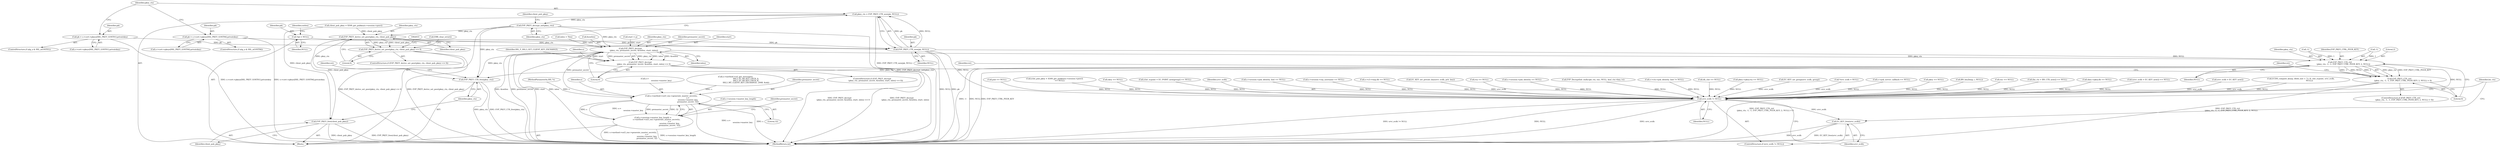 digraph "0_openssl_3c66a669dfc7b3792f7af0758ea26fe8502ce70c@pointer" {
"1002003" [label="(Call,pkey_ctx = EVP_PKEY_CTX_new(pk, NULL))"];
"1002005" [label="(Call,EVP_PKEY_CTX_new(pk, NULL))"];
"1001992" [label="(Call,pk = s->cert->pkeys[SSL_PKEY_GOST01].privatekey)"];
"1001976" [label="(Call,pk = s->cert->pkeys[SSL_PKEY_GOST94].privatekey)"];
"1001947" [label="(Call,*pk = NULL)"];
"1002008" [label="(Call,EVP_PKEY_decrypt_init(pkey_ctx))"];
"1002023" [label="(Call,EVP_PKEY_derive_set_peer(pkey_ctx, client_pub_pkey))"];
"1002022" [label="(Call,EVP_PKEY_derive_set_peer(pkey_ctx, client_pub_pkey) <= 0)"];
"1002064" [label="(Call,EVP_PKEY_decrypt\n            (pkey_ctx, premaster_secret, &outlen, start, inlen))"];
"1002063" [label="(Call,EVP_PKEY_decrypt\n            (pkey_ctx, premaster_secret, &outlen, start, inlen) <= 0)"];
"1002083" [label="(Call,s->method->ssl3_enc->generate_master_secret(s,\n                                                        s->\n                                                        session->master_key,\n                                                        premaster_secret, 32))"];
"1002077" [label="(Call,s->session->master_key_length =\n            s->method->ssl3_enc->generate_master_secret(s,\n                                                        s->\n                                                        session->master_key,\n                                                        premaster_secret, 32))"];
"1002098" [label="(Call,EVP_PKEY_CTX_ctrl\n            (pkey_ctx, -1, -1, EVP_PKEY_CTRL_PEER_KEY, 2, NULL))"];
"1002097" [label="(Call,EVP_PKEY_CTX_ctrl\n            (pkey_ctx, -1, -1, EVP_PKEY_CTRL_PEER_KEY, 2, NULL) > 0)"];
"1002118" [label="(Call,EVP_PKEY_CTX_free(pkey_ctx))"];
"1002148" [label="(Call,srvr_ecdh != NULL)"];
"1002151" [label="(Call,EC_KEY_free(srvr_ecdh))"];
"1002116" [label="(Call,EVP_PKEY_free(client_pub_pkey))"];
"1002148" [label="(Call,srvr_ecdh != NULL)"];
"1001988" [label="(ControlStructure,if (alg_a & SSL_aGOST01))"];
"1002025" [label="(Identifier,client_pub_pkey)"];
"1002116" [label="(Call,EVP_PKEY_free(client_pub_pkey))"];
"1002056" [label="(Call,start = p)"];
"1002113" [label="(Identifier,ret)"];
"1002119" [label="(Identifier,pkey_ctx)"];
"1001268" [label="(Call,srvr_ecdh = EC_KEY_new())"];
"1002007" [label="(Identifier,NULL)"];
"1002078" [label="(Call,s->session->master_key_length)"];
"1002065" [label="(Identifier,pkey_ctx)"];
"1001475" [label="(Call,ECDH_compute_key(p, (field_size + 7) / 8, clnt_ecpoint, srvr_ecdh,\n                             NULL))"];
"1002154" [label="(Identifier,bn_ctx)"];
"1002070" [label="(Identifier,inlen)"];
"1002066" [label="(Identifier,premaster_secret)"];
"1002084" [label="(Identifier,s)"];
"1002106" [label="(Identifier,NULL)"];
"1002027" [label="(Call,ERR_clear_error())"];
"1002085" [label="(Call,s->\n                                                        session->master_key)"];
"1001993" [label="(Identifier,pk)"];
"1002117" [label="(Identifier,client_pub_pkey)"];
"1002077" [label="(Call,s->session->master_key_length =\n            s->method->ssl3_enc->generate_master_secret(s,\n                                                        s->\n                                                        session->master_key,\n                                                        premaster_secret, 32))"];
"1002071" [label="(Literal,0)"];
"1001948" [label="(Identifier,pk)"];
"1002091" [label="(Literal,32)"];
"1000730" [label="(Call,pub == NULL)"];
"1001976" [label="(Call,pk = s->cert->pkeys[SSL_PKEY_GOST94].privatekey)"];
"1001364" [label="(Call,(clnt_pub_pkey = X509_get_pubkey(s->session->peer))\n                 == NULL)"];
"1002023" [label="(Call,EVP_PKEY_derive_set_peer(pkey_ctx, client_pub_pkey))"];
"1001994" [label="(Call,s->cert->pkeys[SSL_PKEY_GOST01].privatekey)"];
"1000616" [label="(Call,skey == NULL)"];
"1001949" [label="(Identifier,NULL)"];
"1002099" [label="(Identifier,pkey_ctx)"];
"1001334" [label="(Call,(clnt_ecpoint = EC_POINT_new(group)) == NULL)"];
"1002074" [label="(Identifier,SSL_F_SSL3_GET_CLIENT_KEY_EXCHANGE)"];
"1002149" [label="(Identifier,srvr_ecdh)"];
"1001755" [label="(Call,s->session->psk_identity_hint == NULL)"];
"1002096" [label="(ControlStructure,if (EVP_PKEY_CTX_ctrl\n            (pkey_ctx, -1, -1, EVP_PKEY_CTRL_PEER_KEY, 2, NULL) > 0))"];
"1002109" [label="(Identifier,ret)"];
"1002011" [label="(Identifier,client_pub_pkey)"];
"1002102" [label="(Call,-1)"];
"1001947" [label="(Call,*pk = NULL)"];
"1001895" [label="(Call,s->session->srp_username == NULL)"];
"1002006" [label="(Identifier,pk)"];
"1002104" [label="(Identifier,EVP_PKEY_CTRL_PEER_KEY)"];
"1002062" [label="(ControlStructure,if (EVP_PKEY_decrypt\n            (pkey_ctx, premaster_secret, &outlen, start, inlen) <= 0))"];
"1000649" [label="(Call,s->s3->tmp.dh == NULL)"];
"1001325" [label="(Call,EC_KEY_set_private_key(srvr_ecdh, priv_key))"];
"1001936" [label="(Block,)"];
"1000260" [label="(Call,rsa == NULL)"];
"1001708" [label="(Call,s->session->psk_identity == NULL)"];
"1002083" [label="(Call,s->method->ssl3_enc->generate_master_secret(s,\n                                                        s->\n                                                        session->master_key,\n                                                        premaster_secret, 32))"];
"1002005" [label="(Call,EVP_PKEY_CTX_new(pk, NULL))"];
"1002069" [label="(Identifier,start)"];
"1002150" [label="(Identifier,NULL)"];
"1002059" [label="(Call,inlen = Tlen)"];
"1002100" [label="(Call,-1)"];
"1002026" [label="(Literal,0)"];
"1002163" [label="(MethodReturn,int)"];
"1001064" [label="(Call,EVP_DecryptInit_ex(&ciph_ctx, enc, NULL, kssl_ctx->key, iv))"];
"1002152" [label="(Identifier,srvr_ecdh)"];
"1000186" [label="(Call,s->method->ssl_get_message(s,\n                                   SSL3_ST_SR_KEY_EXCH_A,\n                                   SSL3_ST_SR_KEY_EXCH_B,\n                                   SSL3_MT_CLIENT_KEY_EXCHANGE, 2048, &ok))"];
"1002008" [label="(Call,EVP_PKEY_decrypt_init(pkey_ctx))"];
"1001748" [label="(Call,s->ctx->psk_identity_hint != NULL)"];
"1000704" [label="(Call,dh_clnt == NULL)"];
"1002009" [label="(Identifier,pkey_ctx)"];
"1002024" [label="(Identifier,pkey_ctx)"];
"1002021" [label="(ControlStructure,if (EVP_PKEY_derive_set_peer(pkey_ctx, client_pub_pkey) <= 0))"];
"1000295" [label="(Call,pkey->pkey.rsa == NULL)"];
"1002147" [label="(ControlStructure,if (srvr_ecdh != NULL))"];
"1002067" [label="(Call,&outlen)"];
"1002080" [label="(Identifier,s)"];
"1002063" [label="(Call,EVP_PKEY_decrypt\n            (pkey_ctx, premaster_secret, &outlen, start, inlen) <= 0)"];
"1001992" [label="(Call,pk = s->cert->pkeys[SSL_PKEY_GOST01].privatekey)"];
"1002022" [label="(Call,EVP_PKEY_derive_set_peer(pkey_ctx, client_pub_pkey) <= 0)"];
"1002107" [label="(Literal,0)"];
"1001321" [label="(Call,EC_KEY_set_group(srvr_ecdh, group))"];
"1001954" [label="(Identifier,outlen)"];
"1000169" [label="(Call,*srvr_ecdh = NULL)"];
"1002090" [label="(Identifier,premaster_secret)"];
"1002004" [label="(Identifier,pkey_ctx)"];
"1001977" [label="(Identifier,pk)"];
"1001972" [label="(ControlStructure,if (alg_a & SSL_aGOST94))"];
"1002097" [label="(Call,EVP_PKEY_CTX_ctrl\n            (pkey_ctx, -1, -1, EVP_PKEY_CTRL_PEER_KEY, 2, NULL) > 0)"];
"1002151" [label="(Call,EC_KEY_free(srvr_ecdh))"];
"1001590" [label="(Call,s->psk_server_callback == NULL)"];
"1002118" [label="(Call,EVP_PKEY_CTX_free(pkey_ctx))"];
"1002121" [label="(Identifier,ret)"];
"1000286" [label="(Call,pkey == NULL)"];
"1002098" [label="(Call,EVP_PKEY_CTX_ctrl\n            (pkey_ctx, -1, -1, EVP_PKEY_CTRL_PEER_KEY, 2, NULL))"];
"1001830" [label="(Call,BN_bin2bn(p, i, NULL))"];
"1002064" [label="(Call,EVP_PKEY_decrypt\n            (pkey_ctx, premaster_secret, &outlen, start, inlen))"];
"1001978" [label="(Call,s->cert->pkeys[SSL_PKEY_GOST94].privatekey)"];
"1002105" [label="(Literal,2)"];
"1001053" [label="(Call,enc == NULL)"];
"1002003" [label="(Call,pkey_ctx = EVP_PKEY_CTX_new(pk, NULL))"];
"1000142" [label="(MethodParameterIn,SSL *s)"];
"1002010" [label="(Call,client_pub_pkey = X509_get_pubkey(s->session->peer))"];
"1001409" [label="(Call,(bn_ctx = BN_CTX_new()) == NULL)"];
"1000625" [label="(Call,skey->pkey.dh == NULL)"];
"1002093" [label="(Identifier,premaster_secret)"];
"1001267" [label="(Call,(srvr_ecdh = EC_KEY_new()) == NULL)"];
"1002003" -> "1001936"  [label="AST: "];
"1002003" -> "1002005"  [label="CFG: "];
"1002004" -> "1002003"  [label="AST: "];
"1002005" -> "1002003"  [label="AST: "];
"1002009" -> "1002003"  [label="CFG: "];
"1002003" -> "1002163"  [label="DDG: EVP_PKEY_CTX_new(pk, NULL)"];
"1002005" -> "1002003"  [label="DDG: pk"];
"1002005" -> "1002003"  [label="DDG: NULL"];
"1002003" -> "1002008"  [label="DDG: pkey_ctx"];
"1002005" -> "1002007"  [label="CFG: "];
"1002006" -> "1002005"  [label="AST: "];
"1002007" -> "1002005"  [label="AST: "];
"1002005" -> "1002163"  [label="DDG: NULL"];
"1002005" -> "1002163"  [label="DDG: pk"];
"1001992" -> "1002005"  [label="DDG: pk"];
"1001976" -> "1002005"  [label="DDG: pk"];
"1001947" -> "1002005"  [label="DDG: pk"];
"1002005" -> "1002098"  [label="DDG: NULL"];
"1002005" -> "1002148"  [label="DDG: NULL"];
"1001992" -> "1001988"  [label="AST: "];
"1001992" -> "1001994"  [label="CFG: "];
"1001993" -> "1001992"  [label="AST: "];
"1001994" -> "1001992"  [label="AST: "];
"1002004" -> "1001992"  [label="CFG: "];
"1001992" -> "1002163"  [label="DDG: s->cert->pkeys[SSL_PKEY_GOST01].privatekey"];
"1001976" -> "1001972"  [label="AST: "];
"1001976" -> "1001978"  [label="CFG: "];
"1001977" -> "1001976"  [label="AST: "];
"1001978" -> "1001976"  [label="AST: "];
"1002004" -> "1001976"  [label="CFG: "];
"1001976" -> "1002163"  [label="DDG: s->cert->pkeys[SSL_PKEY_GOST94].privatekey"];
"1001947" -> "1001936"  [label="AST: "];
"1001947" -> "1001949"  [label="CFG: "];
"1001948" -> "1001947"  [label="AST: "];
"1001949" -> "1001947"  [label="AST: "];
"1001954" -> "1001947"  [label="CFG: "];
"1002008" -> "1001936"  [label="AST: "];
"1002008" -> "1002009"  [label="CFG: "];
"1002009" -> "1002008"  [label="AST: "];
"1002011" -> "1002008"  [label="CFG: "];
"1002008" -> "1002163"  [label="DDG: EVP_PKEY_decrypt_init(pkey_ctx)"];
"1002008" -> "1002023"  [label="DDG: pkey_ctx"];
"1002008" -> "1002064"  [label="DDG: pkey_ctx"];
"1002008" -> "1002118"  [label="DDG: pkey_ctx"];
"1002023" -> "1002022"  [label="AST: "];
"1002023" -> "1002025"  [label="CFG: "];
"1002024" -> "1002023"  [label="AST: "];
"1002025" -> "1002023"  [label="AST: "];
"1002026" -> "1002023"  [label="CFG: "];
"1002023" -> "1002022"  [label="DDG: pkey_ctx"];
"1002023" -> "1002022"  [label="DDG: client_pub_pkey"];
"1002010" -> "1002023"  [label="DDG: client_pub_pkey"];
"1002023" -> "1002064"  [label="DDG: pkey_ctx"];
"1002023" -> "1002116"  [label="DDG: client_pub_pkey"];
"1002023" -> "1002118"  [label="DDG: pkey_ctx"];
"1002022" -> "1002021"  [label="AST: "];
"1002022" -> "1002026"  [label="CFG: "];
"1002026" -> "1002022"  [label="AST: "];
"1002027" -> "1002022"  [label="CFG: "];
"1002033" -> "1002022"  [label="CFG: "];
"1002022" -> "1002163"  [label="DDG: EVP_PKEY_derive_set_peer(pkey_ctx, client_pub_pkey) <= 0"];
"1002022" -> "1002163"  [label="DDG: EVP_PKEY_derive_set_peer(pkey_ctx, client_pub_pkey)"];
"1002064" -> "1002063"  [label="AST: "];
"1002064" -> "1002070"  [label="CFG: "];
"1002065" -> "1002064"  [label="AST: "];
"1002066" -> "1002064"  [label="AST: "];
"1002067" -> "1002064"  [label="AST: "];
"1002069" -> "1002064"  [label="AST: "];
"1002070" -> "1002064"  [label="AST: "];
"1002071" -> "1002064"  [label="CFG: "];
"1002064" -> "1002163"  [label="DDG: &outlen"];
"1002064" -> "1002163"  [label="DDG: premaster_secret"];
"1002064" -> "1002163"  [label="DDG: start"];
"1002064" -> "1002163"  [label="DDG: inlen"];
"1002064" -> "1002063"  [label="DDG: pkey_ctx"];
"1002064" -> "1002063"  [label="DDG: inlen"];
"1002064" -> "1002063"  [label="DDG: &outlen"];
"1002064" -> "1002063"  [label="DDG: start"];
"1002064" -> "1002063"  [label="DDG: premaster_secret"];
"1002056" -> "1002064"  [label="DDG: start"];
"1002059" -> "1002064"  [label="DDG: inlen"];
"1002064" -> "1002083"  [label="DDG: premaster_secret"];
"1002064" -> "1002098"  [label="DDG: pkey_ctx"];
"1002064" -> "1002118"  [label="DDG: pkey_ctx"];
"1002063" -> "1002062"  [label="AST: "];
"1002063" -> "1002071"  [label="CFG: "];
"1002071" -> "1002063"  [label="AST: "];
"1002074" -> "1002063"  [label="CFG: "];
"1002080" -> "1002063"  [label="CFG: "];
"1002063" -> "1002163"  [label="DDG: EVP_PKEY_decrypt\n            (pkey_ctx, premaster_secret, &outlen, start, inlen) <= 0"];
"1002063" -> "1002163"  [label="DDG: EVP_PKEY_decrypt\n            (pkey_ctx, premaster_secret, &outlen, start, inlen)"];
"1002083" -> "1002077"  [label="AST: "];
"1002083" -> "1002091"  [label="CFG: "];
"1002084" -> "1002083"  [label="AST: "];
"1002085" -> "1002083"  [label="AST: "];
"1002090" -> "1002083"  [label="AST: "];
"1002091" -> "1002083"  [label="AST: "];
"1002077" -> "1002083"  [label="CFG: "];
"1002083" -> "1002163"  [label="DDG: s->\n                                                        session->master_key"];
"1002083" -> "1002163"  [label="DDG: s"];
"1002083" -> "1002077"  [label="DDG: s"];
"1002083" -> "1002077"  [label="DDG: s->\n                                                        session->master_key"];
"1002083" -> "1002077"  [label="DDG: premaster_secret"];
"1002083" -> "1002077"  [label="DDG: 32"];
"1000186" -> "1002083"  [label="DDG: s"];
"1000142" -> "1002083"  [label="DDG: s"];
"1002077" -> "1001936"  [label="AST: "];
"1002078" -> "1002077"  [label="AST: "];
"1002093" -> "1002077"  [label="CFG: "];
"1002077" -> "1002163"  [label="DDG: s->method->ssl3_enc->generate_master_secret(s,\n                                                        s->\n                                                        session->master_key,\n                                                        premaster_secret, 32)"];
"1002077" -> "1002163"  [label="DDG: s->session->master_key_length"];
"1002098" -> "1002097"  [label="AST: "];
"1002098" -> "1002106"  [label="CFG: "];
"1002099" -> "1002098"  [label="AST: "];
"1002100" -> "1002098"  [label="AST: "];
"1002102" -> "1002098"  [label="AST: "];
"1002104" -> "1002098"  [label="AST: "];
"1002105" -> "1002098"  [label="AST: "];
"1002106" -> "1002098"  [label="AST: "];
"1002107" -> "1002098"  [label="CFG: "];
"1002098" -> "1002163"  [label="DDG: -1"];
"1002098" -> "1002163"  [label="DDG: NULL"];
"1002098" -> "1002163"  [label="DDG: EVP_PKEY_CTRL_PEER_KEY"];
"1002098" -> "1002097"  [label="DDG: pkey_ctx"];
"1002098" -> "1002097"  [label="DDG: EVP_PKEY_CTRL_PEER_KEY"];
"1002098" -> "1002097"  [label="DDG: -1"];
"1002098" -> "1002097"  [label="DDG: NULL"];
"1002098" -> "1002097"  [label="DDG: 2"];
"1002100" -> "1002098"  [label="DDG: 1"];
"1002102" -> "1002098"  [label="DDG: 1"];
"1002098" -> "1002118"  [label="DDG: pkey_ctx"];
"1002098" -> "1002148"  [label="DDG: NULL"];
"1002097" -> "1002096"  [label="AST: "];
"1002097" -> "1002107"  [label="CFG: "];
"1002107" -> "1002097"  [label="AST: "];
"1002109" -> "1002097"  [label="CFG: "];
"1002113" -> "1002097"  [label="CFG: "];
"1002097" -> "1002163"  [label="DDG: EVP_PKEY_CTX_ctrl\n            (pkey_ctx, -1, -1, EVP_PKEY_CTRL_PEER_KEY, 2, NULL) > 0"];
"1002097" -> "1002163"  [label="DDG: EVP_PKEY_CTX_ctrl\n            (pkey_ctx, -1, -1, EVP_PKEY_CTRL_PEER_KEY, 2, NULL)"];
"1002118" -> "1001936"  [label="AST: "];
"1002118" -> "1002119"  [label="CFG: "];
"1002119" -> "1002118"  [label="AST: "];
"1002121" -> "1002118"  [label="CFG: "];
"1002118" -> "1002163"  [label="DDG: EVP_PKEY_CTX_free(pkey_ctx)"];
"1002118" -> "1002163"  [label="DDG: pkey_ctx"];
"1002148" -> "1002147"  [label="AST: "];
"1002148" -> "1002150"  [label="CFG: "];
"1002149" -> "1002148"  [label="AST: "];
"1002150" -> "1002148"  [label="AST: "];
"1002152" -> "1002148"  [label="CFG: "];
"1002154" -> "1002148"  [label="CFG: "];
"1002148" -> "1002163"  [label="DDG: srvr_ecdh != NULL"];
"1002148" -> "1002163"  [label="DDG: NULL"];
"1002148" -> "1002163"  [label="DDG: srvr_ecdh"];
"1001325" -> "1002148"  [label="DDG: srvr_ecdh"];
"1001321" -> "1002148"  [label="DDG: srvr_ecdh"];
"1001475" -> "1002148"  [label="DDG: srvr_ecdh"];
"1001475" -> "1002148"  [label="DDG: NULL"];
"1001268" -> "1002148"  [label="DDG: srvr_ecdh"];
"1000169" -> "1002148"  [label="DDG: srvr_ecdh"];
"1001053" -> "1002148"  [label="DDG: NULL"];
"1001830" -> "1002148"  [label="DDG: NULL"];
"1000295" -> "1002148"  [label="DDG: NULL"];
"1001590" -> "1002148"  [label="DDG: NULL"];
"1000704" -> "1002148"  [label="DDG: NULL"];
"1000730" -> "1002148"  [label="DDG: NULL"];
"1001409" -> "1002148"  [label="DDG: NULL"];
"1001755" -> "1002148"  [label="DDG: NULL"];
"1001364" -> "1002148"  [label="DDG: NULL"];
"1000616" -> "1002148"  [label="DDG: NULL"];
"1001267" -> "1002148"  [label="DDG: NULL"];
"1000625" -> "1002148"  [label="DDG: NULL"];
"1001748" -> "1002148"  [label="DDG: NULL"];
"1000260" -> "1002148"  [label="DDG: NULL"];
"1001064" -> "1002148"  [label="DDG: NULL"];
"1001895" -> "1002148"  [label="DDG: NULL"];
"1001334" -> "1002148"  [label="DDG: NULL"];
"1001708" -> "1002148"  [label="DDG: NULL"];
"1000286" -> "1002148"  [label="DDG: NULL"];
"1000649" -> "1002148"  [label="DDG: NULL"];
"1002148" -> "1002151"  [label="DDG: srvr_ecdh"];
"1002151" -> "1002147"  [label="AST: "];
"1002151" -> "1002152"  [label="CFG: "];
"1002152" -> "1002151"  [label="AST: "];
"1002154" -> "1002151"  [label="CFG: "];
"1002151" -> "1002163"  [label="DDG: srvr_ecdh"];
"1002151" -> "1002163"  [label="DDG: EC_KEY_free(srvr_ecdh)"];
"1002116" -> "1001936"  [label="AST: "];
"1002116" -> "1002117"  [label="CFG: "];
"1002117" -> "1002116"  [label="AST: "];
"1002119" -> "1002116"  [label="CFG: "];
"1002116" -> "1002163"  [label="DDG: EVP_PKEY_free(client_pub_pkey)"];
"1002116" -> "1002163"  [label="DDG: client_pub_pkey"];
"1002010" -> "1002116"  [label="DDG: client_pub_pkey"];
}
